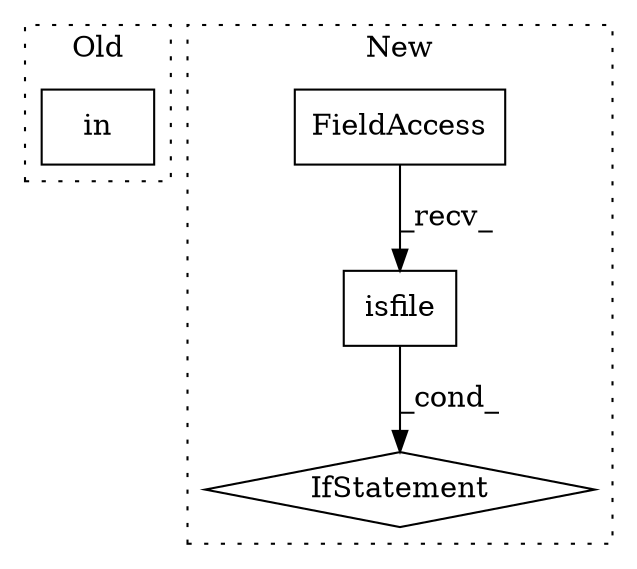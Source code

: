 digraph G {
subgraph cluster0 {
1 [label="in" a="105" s="5479" l="46" shape="box"];
label = "Old";
style="dotted";
}
subgraph cluster1 {
2 [label="isfile" a="32" s="7958,8022" l="7,1" shape="box"];
3 [label="FieldAccess" a="22" s="7950" l="7" shape="box"];
4 [label="IfStatement" a="25" s="7929,8023" l="4,2" shape="diamond"];
label = "New";
style="dotted";
}
2 -> 4 [label="_cond_"];
3 -> 2 [label="_recv_"];
}